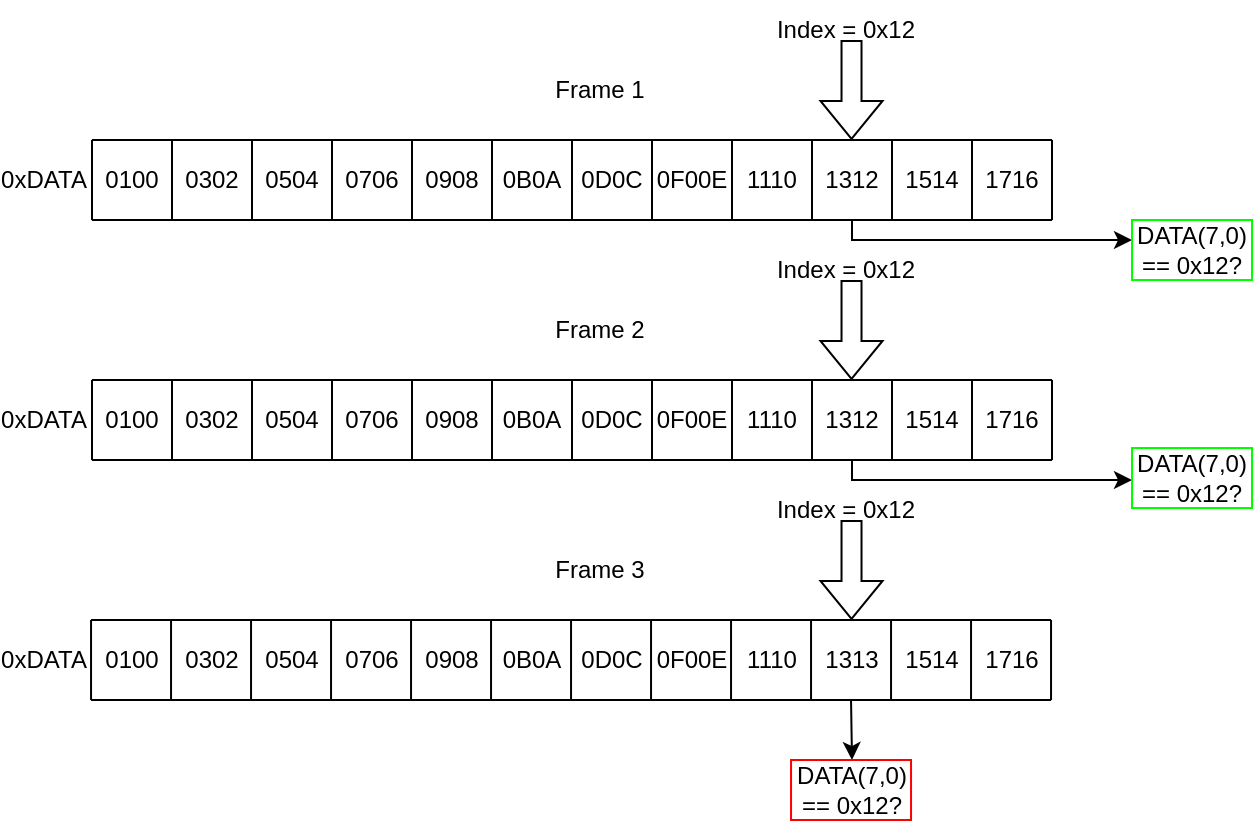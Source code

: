 <mxfile version="18.0.1" type="device"><diagram id="JUT4FacNOAn8yLalgIw2" name="Page-1"><mxGraphModel dx="677" dy="488" grid="1" gridSize="10" guides="1" tooltips="1" connect="1" arrows="1" fold="1" page="1" pageScale="1" pageWidth="827" pageHeight="1169" math="0" shadow="0"><root><mxCell id="0"/><mxCell id="1" parent="0"/><mxCell id="u6jSbRCM4NIBdeQlZ_g7-3" value="" style="endArrow=none;html=1;rounded=0;" edge="1" parent="1"><mxGeometry width="50" height="50" relative="1" as="geometry"><mxPoint x="160" y="320" as="sourcePoint"/><mxPoint x="640" y="320" as="targetPoint"/></mxGeometry></mxCell><mxCell id="u6jSbRCM4NIBdeQlZ_g7-4" value="" style="endArrow=none;html=1;rounded=0;" edge="1" parent="1"><mxGeometry width="50" height="50" relative="1" as="geometry"><mxPoint x="160" y="360" as="sourcePoint"/><mxPoint x="640" y="360" as="targetPoint"/></mxGeometry></mxCell><mxCell id="u6jSbRCM4NIBdeQlZ_g7-6" value="" style="endArrow=none;html=1;rounded=0;" edge="1" parent="1"><mxGeometry width="50" height="50" relative="1" as="geometry"><mxPoint x="200" y="320" as="sourcePoint"/><mxPoint x="200" y="360" as="targetPoint"/></mxGeometry></mxCell><mxCell id="u6jSbRCM4NIBdeQlZ_g7-8" value="" style="endArrow=none;html=1;rounded=0;" edge="1" parent="1"><mxGeometry width="50" height="50" relative="1" as="geometry"><mxPoint x="240" y="320" as="sourcePoint"/><mxPoint x="240" y="360" as="targetPoint"/></mxGeometry></mxCell><mxCell id="u6jSbRCM4NIBdeQlZ_g7-9" value="" style="endArrow=none;html=1;rounded=0;" edge="1" parent="1"><mxGeometry width="50" height="50" relative="1" as="geometry"><mxPoint x="280" y="320" as="sourcePoint"/><mxPoint x="280" y="360" as="targetPoint"/></mxGeometry></mxCell><mxCell id="u6jSbRCM4NIBdeQlZ_g7-10" value="" style="endArrow=none;html=1;rounded=0;" edge="1" parent="1"><mxGeometry width="50" height="50" relative="1" as="geometry"><mxPoint x="320" y="320" as="sourcePoint"/><mxPoint x="320" y="360" as="targetPoint"/></mxGeometry></mxCell><mxCell id="u6jSbRCM4NIBdeQlZ_g7-11" value="" style="endArrow=none;html=1;rounded=0;" edge="1" parent="1"><mxGeometry width="50" height="50" relative="1" as="geometry"><mxPoint x="360" y="320" as="sourcePoint"/><mxPoint x="360" y="360" as="targetPoint"/></mxGeometry></mxCell><mxCell id="u6jSbRCM4NIBdeQlZ_g7-12" value="" style="endArrow=none;html=1;rounded=0;" edge="1" parent="1"><mxGeometry width="50" height="50" relative="1" as="geometry"><mxPoint x="400" y="320" as="sourcePoint"/><mxPoint x="400" y="360" as="targetPoint"/></mxGeometry></mxCell><mxCell id="u6jSbRCM4NIBdeQlZ_g7-13" value="" style="endArrow=none;html=1;rounded=0;" edge="1" parent="1"><mxGeometry width="50" height="50" relative="1" as="geometry"><mxPoint x="440" y="320" as="sourcePoint"/><mxPoint x="440" y="360" as="targetPoint"/></mxGeometry></mxCell><mxCell id="u6jSbRCM4NIBdeQlZ_g7-14" value="" style="endArrow=none;html=1;rounded=0;" edge="1" parent="1"><mxGeometry width="50" height="50" relative="1" as="geometry"><mxPoint x="480" y="320" as="sourcePoint"/><mxPoint x="480" y="360" as="targetPoint"/></mxGeometry></mxCell><mxCell id="u6jSbRCM4NIBdeQlZ_g7-15" value="" style="endArrow=none;html=1;rounded=0;" edge="1" parent="1"><mxGeometry width="50" height="50" relative="1" as="geometry"><mxPoint x="520" y="320" as="sourcePoint"/><mxPoint x="520" y="360" as="targetPoint"/></mxGeometry></mxCell><mxCell id="u6jSbRCM4NIBdeQlZ_g7-16" value="" style="endArrow=none;html=1;rounded=0;" edge="1" parent="1"><mxGeometry width="50" height="50" relative="1" as="geometry"><mxPoint x="560" y="320" as="sourcePoint"/><mxPoint x="560" y="360" as="targetPoint"/></mxGeometry></mxCell><mxCell id="u6jSbRCM4NIBdeQlZ_g7-17" value="" style="endArrow=none;html=1;rounded=0;" edge="1" parent="1"><mxGeometry width="50" height="50" relative="1" as="geometry"><mxPoint x="600" y="320" as="sourcePoint"/><mxPoint x="600" y="360" as="targetPoint"/></mxGeometry></mxCell><mxCell id="u6jSbRCM4NIBdeQlZ_g7-18" value="" style="endArrow=none;html=1;rounded=0;" edge="1" parent="1"><mxGeometry width="50" height="50" relative="1" as="geometry"><mxPoint x="160" y="320" as="sourcePoint"/><mxPoint x="160" y="360" as="targetPoint"/></mxGeometry></mxCell><mxCell id="u6jSbRCM4NIBdeQlZ_g7-19" value="0100" style="text;html=1;strokeColor=none;fillColor=none;align=center;verticalAlign=middle;whiteSpace=wrap;rounded=0;" vertex="1" parent="1"><mxGeometry x="160" y="320" width="40" height="40" as="geometry"/></mxCell><mxCell id="u6jSbRCM4NIBdeQlZ_g7-20" value="0302" style="text;html=1;strokeColor=none;fillColor=none;align=center;verticalAlign=middle;whiteSpace=wrap;rounded=0;" vertex="1" parent="1"><mxGeometry x="200" y="320" width="40" height="40" as="geometry"/></mxCell><mxCell id="u6jSbRCM4NIBdeQlZ_g7-21" value="0504" style="text;html=1;strokeColor=none;fillColor=none;align=center;verticalAlign=middle;whiteSpace=wrap;rounded=0;" vertex="1" parent="1"><mxGeometry x="240" y="320" width="40" height="40" as="geometry"/></mxCell><mxCell id="u6jSbRCM4NIBdeQlZ_g7-22" value="0706" style="text;html=1;strokeColor=none;fillColor=none;align=center;verticalAlign=middle;whiteSpace=wrap;rounded=0;" vertex="1" parent="1"><mxGeometry x="280" y="320" width="40" height="40" as="geometry"/></mxCell><mxCell id="u6jSbRCM4NIBdeQlZ_g7-23" value="0908" style="text;html=1;strokeColor=none;fillColor=none;align=center;verticalAlign=middle;whiteSpace=wrap;rounded=0;" vertex="1" parent="1"><mxGeometry x="320" y="320" width="40" height="40" as="geometry"/></mxCell><mxCell id="u6jSbRCM4NIBdeQlZ_g7-24" value="0B0A" style="text;html=1;strokeColor=none;fillColor=none;align=center;verticalAlign=middle;whiteSpace=wrap;rounded=0;" vertex="1" parent="1"><mxGeometry x="360" y="320" width="40" height="40" as="geometry"/></mxCell><mxCell id="u6jSbRCM4NIBdeQlZ_g7-25" value="0D0C" style="text;html=1;strokeColor=none;fillColor=none;align=center;verticalAlign=middle;whiteSpace=wrap;rounded=0;" vertex="1" parent="1"><mxGeometry x="400" y="320" width="40" height="40" as="geometry"/></mxCell><mxCell id="u6jSbRCM4NIBdeQlZ_g7-27" value="0F00E" style="text;html=1;strokeColor=none;fillColor=none;align=center;verticalAlign=middle;whiteSpace=wrap;rounded=0;" vertex="1" parent="1"><mxGeometry x="440" y="320" width="40" height="40" as="geometry"/></mxCell><mxCell id="u6jSbRCM4NIBdeQlZ_g7-28" value="1110" style="text;html=1;strokeColor=none;fillColor=none;align=center;verticalAlign=middle;whiteSpace=wrap;rounded=0;" vertex="1" parent="1"><mxGeometry x="480" y="320" width="40" height="40" as="geometry"/></mxCell><mxCell id="u6jSbRCM4NIBdeQlZ_g7-29" value="1312" style="text;html=1;strokeColor=none;fillColor=none;align=center;verticalAlign=middle;whiteSpace=wrap;rounded=0;" vertex="1" parent="1"><mxGeometry x="520" y="320" width="40" height="40" as="geometry"/></mxCell><mxCell id="u6jSbRCM4NIBdeQlZ_g7-30" value="1514" style="text;html=1;strokeColor=none;fillColor=none;align=center;verticalAlign=middle;whiteSpace=wrap;rounded=0;" vertex="1" parent="1"><mxGeometry x="560" y="320" width="40" height="40" as="geometry"/></mxCell><mxCell id="u6jSbRCM4NIBdeQlZ_g7-31" value="1716" style="text;html=1;strokeColor=none;fillColor=none;align=center;verticalAlign=middle;whiteSpace=wrap;rounded=0;" vertex="1" parent="1"><mxGeometry x="600" y="320" width="40" height="40" as="geometry"/></mxCell><mxCell id="u6jSbRCM4NIBdeQlZ_g7-32" value="" style="endArrow=none;html=1;rounded=0;exitX=1;exitY=0;exitDx=0;exitDy=0;entryX=1;entryY=1;entryDx=0;entryDy=0;" edge="1" parent="1" source="u6jSbRCM4NIBdeQlZ_g7-31" target="u6jSbRCM4NIBdeQlZ_g7-31"><mxGeometry width="50" height="50" relative="1" as="geometry"><mxPoint x="400" y="420" as="sourcePoint"/><mxPoint x="450" y="370" as="targetPoint"/></mxGeometry></mxCell><mxCell id="u6jSbRCM4NIBdeQlZ_g7-33" value="Frame 1" style="text;html=1;strokeColor=none;fillColor=none;align=center;verticalAlign=middle;whiteSpace=wrap;rounded=0;" vertex="1" parent="1"><mxGeometry x="384" y="280" width="60" height="30" as="geometry"/></mxCell><mxCell id="u6jSbRCM4NIBdeQlZ_g7-34" value="" style="endArrow=none;html=1;rounded=0;" edge="1" parent="1"><mxGeometry width="50" height="50" relative="1" as="geometry"><mxPoint x="160" y="440" as="sourcePoint"/><mxPoint x="640" y="440" as="targetPoint"/></mxGeometry></mxCell><mxCell id="u6jSbRCM4NIBdeQlZ_g7-35" value="" style="endArrow=none;html=1;rounded=0;" edge="1" parent="1"><mxGeometry width="50" height="50" relative="1" as="geometry"><mxPoint x="160" y="480" as="sourcePoint"/><mxPoint x="640" y="480" as="targetPoint"/></mxGeometry></mxCell><mxCell id="u6jSbRCM4NIBdeQlZ_g7-36" value="" style="endArrow=none;html=1;rounded=0;" edge="1" parent="1"><mxGeometry width="50" height="50" relative="1" as="geometry"><mxPoint x="200" y="440" as="sourcePoint"/><mxPoint x="200" y="480" as="targetPoint"/></mxGeometry></mxCell><mxCell id="u6jSbRCM4NIBdeQlZ_g7-37" value="" style="endArrow=none;html=1;rounded=0;" edge="1" parent="1"><mxGeometry width="50" height="50" relative="1" as="geometry"><mxPoint x="240" y="440" as="sourcePoint"/><mxPoint x="240" y="480" as="targetPoint"/></mxGeometry></mxCell><mxCell id="u6jSbRCM4NIBdeQlZ_g7-38" value="" style="endArrow=none;html=1;rounded=0;" edge="1" parent="1"><mxGeometry width="50" height="50" relative="1" as="geometry"><mxPoint x="280" y="440" as="sourcePoint"/><mxPoint x="280" y="480" as="targetPoint"/></mxGeometry></mxCell><mxCell id="u6jSbRCM4NIBdeQlZ_g7-39" value="" style="endArrow=none;html=1;rounded=0;" edge="1" parent="1"><mxGeometry width="50" height="50" relative="1" as="geometry"><mxPoint x="320.0" y="440" as="sourcePoint"/><mxPoint x="320.0" y="480" as="targetPoint"/></mxGeometry></mxCell><mxCell id="u6jSbRCM4NIBdeQlZ_g7-40" value="" style="endArrow=none;html=1;rounded=0;" edge="1" parent="1"><mxGeometry width="50" height="50" relative="1" as="geometry"><mxPoint x="360" y="440" as="sourcePoint"/><mxPoint x="360" y="480" as="targetPoint"/></mxGeometry></mxCell><mxCell id="u6jSbRCM4NIBdeQlZ_g7-41" value="" style="endArrow=none;html=1;rounded=0;" edge="1" parent="1"><mxGeometry width="50" height="50" relative="1" as="geometry"><mxPoint x="400" y="440" as="sourcePoint"/><mxPoint x="400" y="480" as="targetPoint"/></mxGeometry></mxCell><mxCell id="u6jSbRCM4NIBdeQlZ_g7-42" value="" style="endArrow=none;html=1;rounded=0;" edge="1" parent="1"><mxGeometry width="50" height="50" relative="1" as="geometry"><mxPoint x="440" y="440" as="sourcePoint"/><mxPoint x="440" y="480" as="targetPoint"/></mxGeometry></mxCell><mxCell id="u6jSbRCM4NIBdeQlZ_g7-43" value="" style="endArrow=none;html=1;rounded=0;" edge="1" parent="1"><mxGeometry width="50" height="50" relative="1" as="geometry"><mxPoint x="480" y="440" as="sourcePoint"/><mxPoint x="480" y="480" as="targetPoint"/></mxGeometry></mxCell><mxCell id="u6jSbRCM4NIBdeQlZ_g7-44" value="" style="endArrow=none;html=1;rounded=0;" edge="1" parent="1"><mxGeometry width="50" height="50" relative="1" as="geometry"><mxPoint x="520" y="440" as="sourcePoint"/><mxPoint x="520" y="480" as="targetPoint"/></mxGeometry></mxCell><mxCell id="u6jSbRCM4NIBdeQlZ_g7-45" value="" style="endArrow=none;html=1;rounded=0;" edge="1" parent="1"><mxGeometry width="50" height="50" relative="1" as="geometry"><mxPoint x="560" y="440" as="sourcePoint"/><mxPoint x="560" y="480" as="targetPoint"/></mxGeometry></mxCell><mxCell id="u6jSbRCM4NIBdeQlZ_g7-46" value="" style="endArrow=none;html=1;rounded=0;" edge="1" parent="1"><mxGeometry width="50" height="50" relative="1" as="geometry"><mxPoint x="600" y="440" as="sourcePoint"/><mxPoint x="600" y="480" as="targetPoint"/></mxGeometry></mxCell><mxCell id="u6jSbRCM4NIBdeQlZ_g7-47" value="" style="endArrow=none;html=1;rounded=0;" edge="1" parent="1"><mxGeometry width="50" height="50" relative="1" as="geometry"><mxPoint x="160" y="440" as="sourcePoint"/><mxPoint x="160" y="480" as="targetPoint"/></mxGeometry></mxCell><mxCell id="u6jSbRCM4NIBdeQlZ_g7-48" value="0100" style="text;html=1;strokeColor=none;fillColor=none;align=center;verticalAlign=middle;whiteSpace=wrap;rounded=0;" vertex="1" parent="1"><mxGeometry x="160" y="440" width="40" height="40" as="geometry"/></mxCell><mxCell id="u6jSbRCM4NIBdeQlZ_g7-49" value="0302" style="text;html=1;strokeColor=none;fillColor=none;align=center;verticalAlign=middle;whiteSpace=wrap;rounded=0;" vertex="1" parent="1"><mxGeometry x="200" y="440" width="40" height="40" as="geometry"/></mxCell><mxCell id="u6jSbRCM4NIBdeQlZ_g7-50" value="0504" style="text;html=1;strokeColor=none;fillColor=none;align=center;verticalAlign=middle;whiteSpace=wrap;rounded=0;" vertex="1" parent="1"><mxGeometry x="240" y="440" width="40" height="40" as="geometry"/></mxCell><mxCell id="u6jSbRCM4NIBdeQlZ_g7-51" value="0706" style="text;html=1;strokeColor=none;fillColor=none;align=center;verticalAlign=middle;whiteSpace=wrap;rounded=0;" vertex="1" parent="1"><mxGeometry x="280" y="440" width="40" height="40" as="geometry"/></mxCell><mxCell id="u6jSbRCM4NIBdeQlZ_g7-52" value="0908" style="text;html=1;strokeColor=none;fillColor=none;align=center;verticalAlign=middle;whiteSpace=wrap;rounded=0;" vertex="1" parent="1"><mxGeometry x="320" y="440" width="40" height="40" as="geometry"/></mxCell><mxCell id="u6jSbRCM4NIBdeQlZ_g7-53" value="0B0A" style="text;html=1;strokeColor=none;fillColor=none;align=center;verticalAlign=middle;whiteSpace=wrap;rounded=0;" vertex="1" parent="1"><mxGeometry x="360" y="440" width="40" height="40" as="geometry"/></mxCell><mxCell id="u6jSbRCM4NIBdeQlZ_g7-54" value="0D0C" style="text;html=1;strokeColor=none;fillColor=none;align=center;verticalAlign=middle;whiteSpace=wrap;rounded=0;" vertex="1" parent="1"><mxGeometry x="400" y="440" width="40" height="40" as="geometry"/></mxCell><mxCell id="u6jSbRCM4NIBdeQlZ_g7-56" value="0F00E" style="text;html=1;strokeColor=none;fillColor=none;align=center;verticalAlign=middle;whiteSpace=wrap;rounded=0;" vertex="1" parent="1"><mxGeometry x="440" y="440" width="40" height="40" as="geometry"/></mxCell><mxCell id="u6jSbRCM4NIBdeQlZ_g7-57" value="1110" style="text;html=1;strokeColor=none;fillColor=none;align=center;verticalAlign=middle;whiteSpace=wrap;rounded=0;" vertex="1" parent="1"><mxGeometry x="480" y="440" width="40" height="40" as="geometry"/></mxCell><mxCell id="u6jSbRCM4NIBdeQlZ_g7-58" value="1312" style="text;html=1;strokeColor=none;fillColor=none;align=center;verticalAlign=middle;whiteSpace=wrap;rounded=0;" vertex="1" parent="1"><mxGeometry x="520" y="440" width="40" height="40" as="geometry"/></mxCell><mxCell id="u6jSbRCM4NIBdeQlZ_g7-59" value="1514" style="text;html=1;strokeColor=none;fillColor=none;align=center;verticalAlign=middle;whiteSpace=wrap;rounded=0;" vertex="1" parent="1"><mxGeometry x="560" y="440" width="40" height="40" as="geometry"/></mxCell><mxCell id="u6jSbRCM4NIBdeQlZ_g7-60" value="1716" style="text;html=1;strokeColor=none;fillColor=none;align=center;verticalAlign=middle;whiteSpace=wrap;rounded=0;" vertex="1" parent="1"><mxGeometry x="600" y="440" width="40" height="40" as="geometry"/></mxCell><mxCell id="u6jSbRCM4NIBdeQlZ_g7-61" value="" style="endArrow=none;html=1;rounded=0;exitX=1;exitY=0;exitDx=0;exitDy=0;entryX=1;entryY=1;entryDx=0;entryDy=0;" edge="1" parent="1" source="u6jSbRCM4NIBdeQlZ_g7-60" target="u6jSbRCM4NIBdeQlZ_g7-60"><mxGeometry width="50" height="50" relative="1" as="geometry"><mxPoint x="400" y="540" as="sourcePoint"/><mxPoint x="450" y="490" as="targetPoint"/></mxGeometry></mxCell><mxCell id="u6jSbRCM4NIBdeQlZ_g7-62" value="Frame 2" style="text;html=1;strokeColor=none;fillColor=none;align=center;verticalAlign=middle;whiteSpace=wrap;rounded=0;" vertex="1" parent="1"><mxGeometry x="384" y="400" width="60" height="30" as="geometry"/></mxCell><mxCell id="u6jSbRCM4NIBdeQlZ_g7-63" value="" style="endArrow=none;html=1;rounded=0;" edge="1" parent="1"><mxGeometry width="50" height="50" relative="1" as="geometry"><mxPoint x="159.52" y="560" as="sourcePoint"/><mxPoint x="639.52" y="560" as="targetPoint"/></mxGeometry></mxCell><mxCell id="u6jSbRCM4NIBdeQlZ_g7-64" value="" style="endArrow=none;html=1;rounded=0;" edge="1" parent="1"><mxGeometry width="50" height="50" relative="1" as="geometry"><mxPoint x="159.52" y="600" as="sourcePoint"/><mxPoint x="639.52" y="600" as="targetPoint"/></mxGeometry></mxCell><mxCell id="u6jSbRCM4NIBdeQlZ_g7-65" value="" style="endArrow=none;html=1;rounded=0;" edge="1" parent="1"><mxGeometry width="50" height="50" relative="1" as="geometry"><mxPoint x="199.52" y="560" as="sourcePoint"/><mxPoint x="199.52" y="600" as="targetPoint"/></mxGeometry></mxCell><mxCell id="u6jSbRCM4NIBdeQlZ_g7-66" value="" style="endArrow=none;html=1;rounded=0;" edge="1" parent="1"><mxGeometry width="50" height="50" relative="1" as="geometry"><mxPoint x="239.52" y="560" as="sourcePoint"/><mxPoint x="239.52" y="600" as="targetPoint"/></mxGeometry></mxCell><mxCell id="u6jSbRCM4NIBdeQlZ_g7-67" value="" style="endArrow=none;html=1;rounded=0;" edge="1" parent="1"><mxGeometry width="50" height="50" relative="1" as="geometry"><mxPoint x="279.52" y="560" as="sourcePoint"/><mxPoint x="279.52" y="600" as="targetPoint"/></mxGeometry></mxCell><mxCell id="u6jSbRCM4NIBdeQlZ_g7-68" value="" style="endArrow=none;html=1;rounded=0;" edge="1" parent="1"><mxGeometry width="50" height="50" relative="1" as="geometry"><mxPoint x="319.52" y="560" as="sourcePoint"/><mxPoint x="319.52" y="600" as="targetPoint"/></mxGeometry></mxCell><mxCell id="u6jSbRCM4NIBdeQlZ_g7-69" value="" style="endArrow=none;html=1;rounded=0;" edge="1" parent="1"><mxGeometry width="50" height="50" relative="1" as="geometry"><mxPoint x="359.52" y="560" as="sourcePoint"/><mxPoint x="359.52" y="600" as="targetPoint"/></mxGeometry></mxCell><mxCell id="u6jSbRCM4NIBdeQlZ_g7-70" value="" style="endArrow=none;html=1;rounded=0;" edge="1" parent="1"><mxGeometry width="50" height="50" relative="1" as="geometry"><mxPoint x="399.52" y="560" as="sourcePoint"/><mxPoint x="399.52" y="600" as="targetPoint"/></mxGeometry></mxCell><mxCell id="u6jSbRCM4NIBdeQlZ_g7-71" value="" style="endArrow=none;html=1;rounded=0;" edge="1" parent="1"><mxGeometry width="50" height="50" relative="1" as="geometry"><mxPoint x="439.52" y="560" as="sourcePoint"/><mxPoint x="439.52" y="600" as="targetPoint"/></mxGeometry></mxCell><mxCell id="u6jSbRCM4NIBdeQlZ_g7-72" value="" style="endArrow=none;html=1;rounded=0;" edge="1" parent="1"><mxGeometry width="50" height="50" relative="1" as="geometry"><mxPoint x="479.52" y="560" as="sourcePoint"/><mxPoint x="479.52" y="600" as="targetPoint"/></mxGeometry></mxCell><mxCell id="u6jSbRCM4NIBdeQlZ_g7-73" value="" style="endArrow=none;html=1;rounded=0;" edge="1" parent="1"><mxGeometry width="50" height="50" relative="1" as="geometry"><mxPoint x="519.52" y="560" as="sourcePoint"/><mxPoint x="519.52" y="600" as="targetPoint"/></mxGeometry></mxCell><mxCell id="u6jSbRCM4NIBdeQlZ_g7-74" value="" style="endArrow=none;html=1;rounded=0;" edge="1" parent="1"><mxGeometry width="50" height="50" relative="1" as="geometry"><mxPoint x="559.52" y="560" as="sourcePoint"/><mxPoint x="559.52" y="600" as="targetPoint"/></mxGeometry></mxCell><mxCell id="u6jSbRCM4NIBdeQlZ_g7-75" value="" style="endArrow=none;html=1;rounded=0;" edge="1" parent="1"><mxGeometry width="50" height="50" relative="1" as="geometry"><mxPoint x="599.52" y="560" as="sourcePoint"/><mxPoint x="599.52" y="600" as="targetPoint"/></mxGeometry></mxCell><mxCell id="u6jSbRCM4NIBdeQlZ_g7-76" value="" style="endArrow=none;html=1;rounded=0;" edge="1" parent="1"><mxGeometry width="50" height="50" relative="1" as="geometry"><mxPoint x="159.52" y="560" as="sourcePoint"/><mxPoint x="159.52" y="600" as="targetPoint"/></mxGeometry></mxCell><mxCell id="u6jSbRCM4NIBdeQlZ_g7-77" value="0100" style="text;html=1;strokeColor=none;fillColor=none;align=center;verticalAlign=middle;whiteSpace=wrap;rounded=0;" vertex="1" parent="1"><mxGeometry x="159.52" y="560" width="40" height="40" as="geometry"/></mxCell><mxCell id="u6jSbRCM4NIBdeQlZ_g7-78" value="0302" style="text;html=1;strokeColor=none;fillColor=none;align=center;verticalAlign=middle;whiteSpace=wrap;rounded=0;" vertex="1" parent="1"><mxGeometry x="199.52" y="560" width="40" height="40" as="geometry"/></mxCell><mxCell id="u6jSbRCM4NIBdeQlZ_g7-79" value="0504" style="text;html=1;strokeColor=none;fillColor=none;align=center;verticalAlign=middle;whiteSpace=wrap;rounded=0;" vertex="1" parent="1"><mxGeometry x="239.52" y="560" width="40" height="40" as="geometry"/></mxCell><mxCell id="u6jSbRCM4NIBdeQlZ_g7-80" value="0706" style="text;html=1;strokeColor=none;fillColor=none;align=center;verticalAlign=middle;whiteSpace=wrap;rounded=0;" vertex="1" parent="1"><mxGeometry x="279.52" y="560" width="40" height="40" as="geometry"/></mxCell><mxCell id="u6jSbRCM4NIBdeQlZ_g7-81" value="0908" style="text;html=1;strokeColor=none;fillColor=none;align=center;verticalAlign=middle;whiteSpace=wrap;rounded=0;" vertex="1" parent="1"><mxGeometry x="319.52" y="560" width="40" height="40" as="geometry"/></mxCell><mxCell id="u6jSbRCM4NIBdeQlZ_g7-82" value="0B0A" style="text;html=1;strokeColor=none;fillColor=none;align=center;verticalAlign=middle;whiteSpace=wrap;rounded=0;" vertex="1" parent="1"><mxGeometry x="359.52" y="560" width="40" height="40" as="geometry"/></mxCell><mxCell id="u6jSbRCM4NIBdeQlZ_g7-83" value="0D0C" style="text;html=1;strokeColor=none;fillColor=none;align=center;verticalAlign=middle;whiteSpace=wrap;rounded=0;" vertex="1" parent="1"><mxGeometry x="399.52" y="560" width="40" height="40" as="geometry"/></mxCell><mxCell id="u6jSbRCM4NIBdeQlZ_g7-84" value="0xDATA" style="text;html=1;strokeColor=none;fillColor=none;align=center;verticalAlign=middle;whiteSpace=wrap;rounded=0;" vertex="1" parent="1"><mxGeometry x="115.52" y="560" width="40" height="40" as="geometry"/></mxCell><mxCell id="u6jSbRCM4NIBdeQlZ_g7-85" value="0F00E" style="text;html=1;strokeColor=none;fillColor=none;align=center;verticalAlign=middle;whiteSpace=wrap;rounded=0;" vertex="1" parent="1"><mxGeometry x="439.52" y="560" width="40" height="40" as="geometry"/></mxCell><mxCell id="u6jSbRCM4NIBdeQlZ_g7-86" value="1110" style="text;html=1;strokeColor=none;fillColor=none;align=center;verticalAlign=middle;whiteSpace=wrap;rounded=0;" vertex="1" parent="1"><mxGeometry x="479.52" y="560" width="40" height="40" as="geometry"/></mxCell><mxCell id="u6jSbRCM4NIBdeQlZ_g7-87" value="1313" style="text;html=1;strokeColor=none;fillColor=none;align=center;verticalAlign=middle;whiteSpace=wrap;rounded=0;" vertex="1" parent="1"><mxGeometry x="519.52" y="560" width="40" height="40" as="geometry"/></mxCell><mxCell id="u6jSbRCM4NIBdeQlZ_g7-88" value="1514" style="text;html=1;strokeColor=none;fillColor=none;align=center;verticalAlign=middle;whiteSpace=wrap;rounded=0;" vertex="1" parent="1"><mxGeometry x="559.52" y="560" width="40" height="40" as="geometry"/></mxCell><mxCell id="u6jSbRCM4NIBdeQlZ_g7-89" value="1716" style="text;html=1;strokeColor=none;fillColor=none;align=center;verticalAlign=middle;whiteSpace=wrap;rounded=0;" vertex="1" parent="1"><mxGeometry x="599.52" y="560" width="40" height="40" as="geometry"/></mxCell><mxCell id="u6jSbRCM4NIBdeQlZ_g7-90" value="" style="endArrow=none;html=1;rounded=0;exitX=1;exitY=0;exitDx=0;exitDy=0;entryX=1;entryY=1;entryDx=0;entryDy=0;" edge="1" parent="1" source="u6jSbRCM4NIBdeQlZ_g7-89" target="u6jSbRCM4NIBdeQlZ_g7-89"><mxGeometry width="50" height="50" relative="1" as="geometry"><mxPoint x="399.52" y="660" as="sourcePoint"/><mxPoint x="449.52" y="610" as="targetPoint"/></mxGeometry></mxCell><mxCell id="u6jSbRCM4NIBdeQlZ_g7-91" value="Frame 3" style="text;html=1;strokeColor=none;fillColor=none;align=center;verticalAlign=middle;whiteSpace=wrap;rounded=0;" vertex="1" parent="1"><mxGeometry x="383.52" y="520" width="60" height="30" as="geometry"/></mxCell><mxCell id="u6jSbRCM4NIBdeQlZ_g7-93" value="" style="shape=flexArrow;endArrow=classic;html=1;rounded=0;" edge="1" parent="1"><mxGeometry width="50" height="50" relative="1" as="geometry"><mxPoint x="539.76" y="390" as="sourcePoint"/><mxPoint x="539.76" y="440" as="targetPoint"/></mxGeometry></mxCell><mxCell id="u6jSbRCM4NIBdeQlZ_g7-94" value="Index = 0x12" style="text;html=1;strokeColor=none;fillColor=none;align=center;verticalAlign=middle;whiteSpace=wrap;rounded=0;" vertex="1" parent="1"><mxGeometry x="496.52" y="370" width="80.48" height="30" as="geometry"/></mxCell><mxCell id="u6jSbRCM4NIBdeQlZ_g7-95" value="" style="shape=flexArrow;endArrow=classic;html=1;rounded=0;" edge="1" parent="1"><mxGeometry width="50" height="50" relative="1" as="geometry"><mxPoint x="539.76" y="270" as="sourcePoint"/><mxPoint x="539.76" y="320" as="targetPoint"/></mxGeometry></mxCell><mxCell id="u6jSbRCM4NIBdeQlZ_g7-96" value="Index = 0x12" style="text;html=1;strokeColor=none;fillColor=none;align=center;verticalAlign=middle;whiteSpace=wrap;rounded=0;" vertex="1" parent="1"><mxGeometry x="496.52" y="250" width="80.48" height="30" as="geometry"/></mxCell><mxCell id="u6jSbRCM4NIBdeQlZ_g7-97" value="" style="shape=flexArrow;endArrow=classic;html=1;rounded=0;" edge="1" parent="1"><mxGeometry width="50" height="50" relative="1" as="geometry"><mxPoint x="539.76" y="510" as="sourcePoint"/><mxPoint x="539.76" y="560" as="targetPoint"/></mxGeometry></mxCell><mxCell id="u6jSbRCM4NIBdeQlZ_g7-98" value="Index = 0x12" style="text;html=1;strokeColor=none;fillColor=none;align=center;verticalAlign=middle;whiteSpace=wrap;rounded=0;" vertex="1" parent="1"><mxGeometry x="496.52" y="490" width="80.48" height="30" as="geometry"/></mxCell><mxCell id="u6jSbRCM4NIBdeQlZ_g7-100" value="" style="endArrow=classic;html=1;rounded=0;exitX=0.5;exitY=1;exitDx=0;exitDy=0;" edge="1" parent="1" source="u6jSbRCM4NIBdeQlZ_g7-87"><mxGeometry width="50" height="50" relative="1" as="geometry"><mxPoint x="549.52" y="660" as="sourcePoint"/><mxPoint x="540" y="630" as="targetPoint"/></mxGeometry></mxCell><mxCell id="u6jSbRCM4NIBdeQlZ_g7-101" value="DATA(7,0) == 0x12?" style="text;html=1;strokeColor=#FF0000;fillColor=none;align=center;verticalAlign=middle;whiteSpace=wrap;rounded=0;" vertex="1" parent="1"><mxGeometry x="509.52" y="630" width="60" height="30" as="geometry"/></mxCell><mxCell id="u6jSbRCM4NIBdeQlZ_g7-102" value="0xDATA" style="text;html=1;strokeColor=none;fillColor=none;align=center;verticalAlign=middle;whiteSpace=wrap;rounded=0;" vertex="1" parent="1"><mxGeometry x="115.52" y="440" width="40" height="40" as="geometry"/></mxCell><mxCell id="u6jSbRCM4NIBdeQlZ_g7-103" value="0xDATA" style="text;html=1;strokeColor=none;fillColor=none;align=center;verticalAlign=middle;whiteSpace=wrap;rounded=0;" vertex="1" parent="1"><mxGeometry x="115.52" y="320" width="40" height="40" as="geometry"/></mxCell><mxCell id="u6jSbRCM4NIBdeQlZ_g7-104" value="" style="endArrow=classic;html=1;rounded=0;exitX=0.5;exitY=1;exitDx=0;exitDy=0;" edge="1" parent="1" source="u6jSbRCM4NIBdeQlZ_g7-58"><mxGeometry width="50" height="50" relative="1" as="geometry"><mxPoint x="400" y="500" as="sourcePoint"/><mxPoint x="680" y="490" as="targetPoint"/><Array as="points"><mxPoint x="540" y="490"/></Array></mxGeometry></mxCell><mxCell id="u6jSbRCM4NIBdeQlZ_g7-105" value="DATA(7,0) == 0x12?" style="text;html=1;strokeColor=#00FF00;fillColor=none;align=center;verticalAlign=middle;whiteSpace=wrap;rounded=0;" vertex="1" parent="1"><mxGeometry x="680" y="474" width="60" height="30" as="geometry"/></mxCell><mxCell id="u6jSbRCM4NIBdeQlZ_g7-106" value="" style="endArrow=classic;html=1;rounded=0;exitX=0.5;exitY=1;exitDx=0;exitDy=0;" edge="1" parent="1" source="u6jSbRCM4NIBdeQlZ_g7-29"><mxGeometry width="50" height="50" relative="1" as="geometry"><mxPoint x="540" y="366" as="sourcePoint"/><mxPoint x="680" y="370" as="targetPoint"/><Array as="points"><mxPoint x="540" y="370"/></Array></mxGeometry></mxCell><mxCell id="u6jSbRCM4NIBdeQlZ_g7-107" value="DATA(7,0) == 0x12?" style="text;html=1;strokeColor=#00FF00;fillColor=none;align=center;verticalAlign=middle;whiteSpace=wrap;rounded=0;" vertex="1" parent="1"><mxGeometry x="680" y="360" width="60" height="30" as="geometry"/></mxCell></root></mxGraphModel></diagram></mxfile>